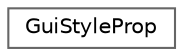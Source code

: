 digraph "Graphical Class Hierarchy"
{
 // LATEX_PDF_SIZE
  bgcolor="transparent";
  edge [fontname=Helvetica,fontsize=10,labelfontname=Helvetica,labelfontsize=10];
  node [fontname=Helvetica,fontsize=10,shape=box,height=0.2,width=0.4];
  rankdir="LR";
  Node0 [id="Node000000",label="GuiStyleProp",height=0.2,width=0.4,color="grey40", fillcolor="white", style="filled",URL="$struct_gui_style_prop.html",tooltip=" "];
}
